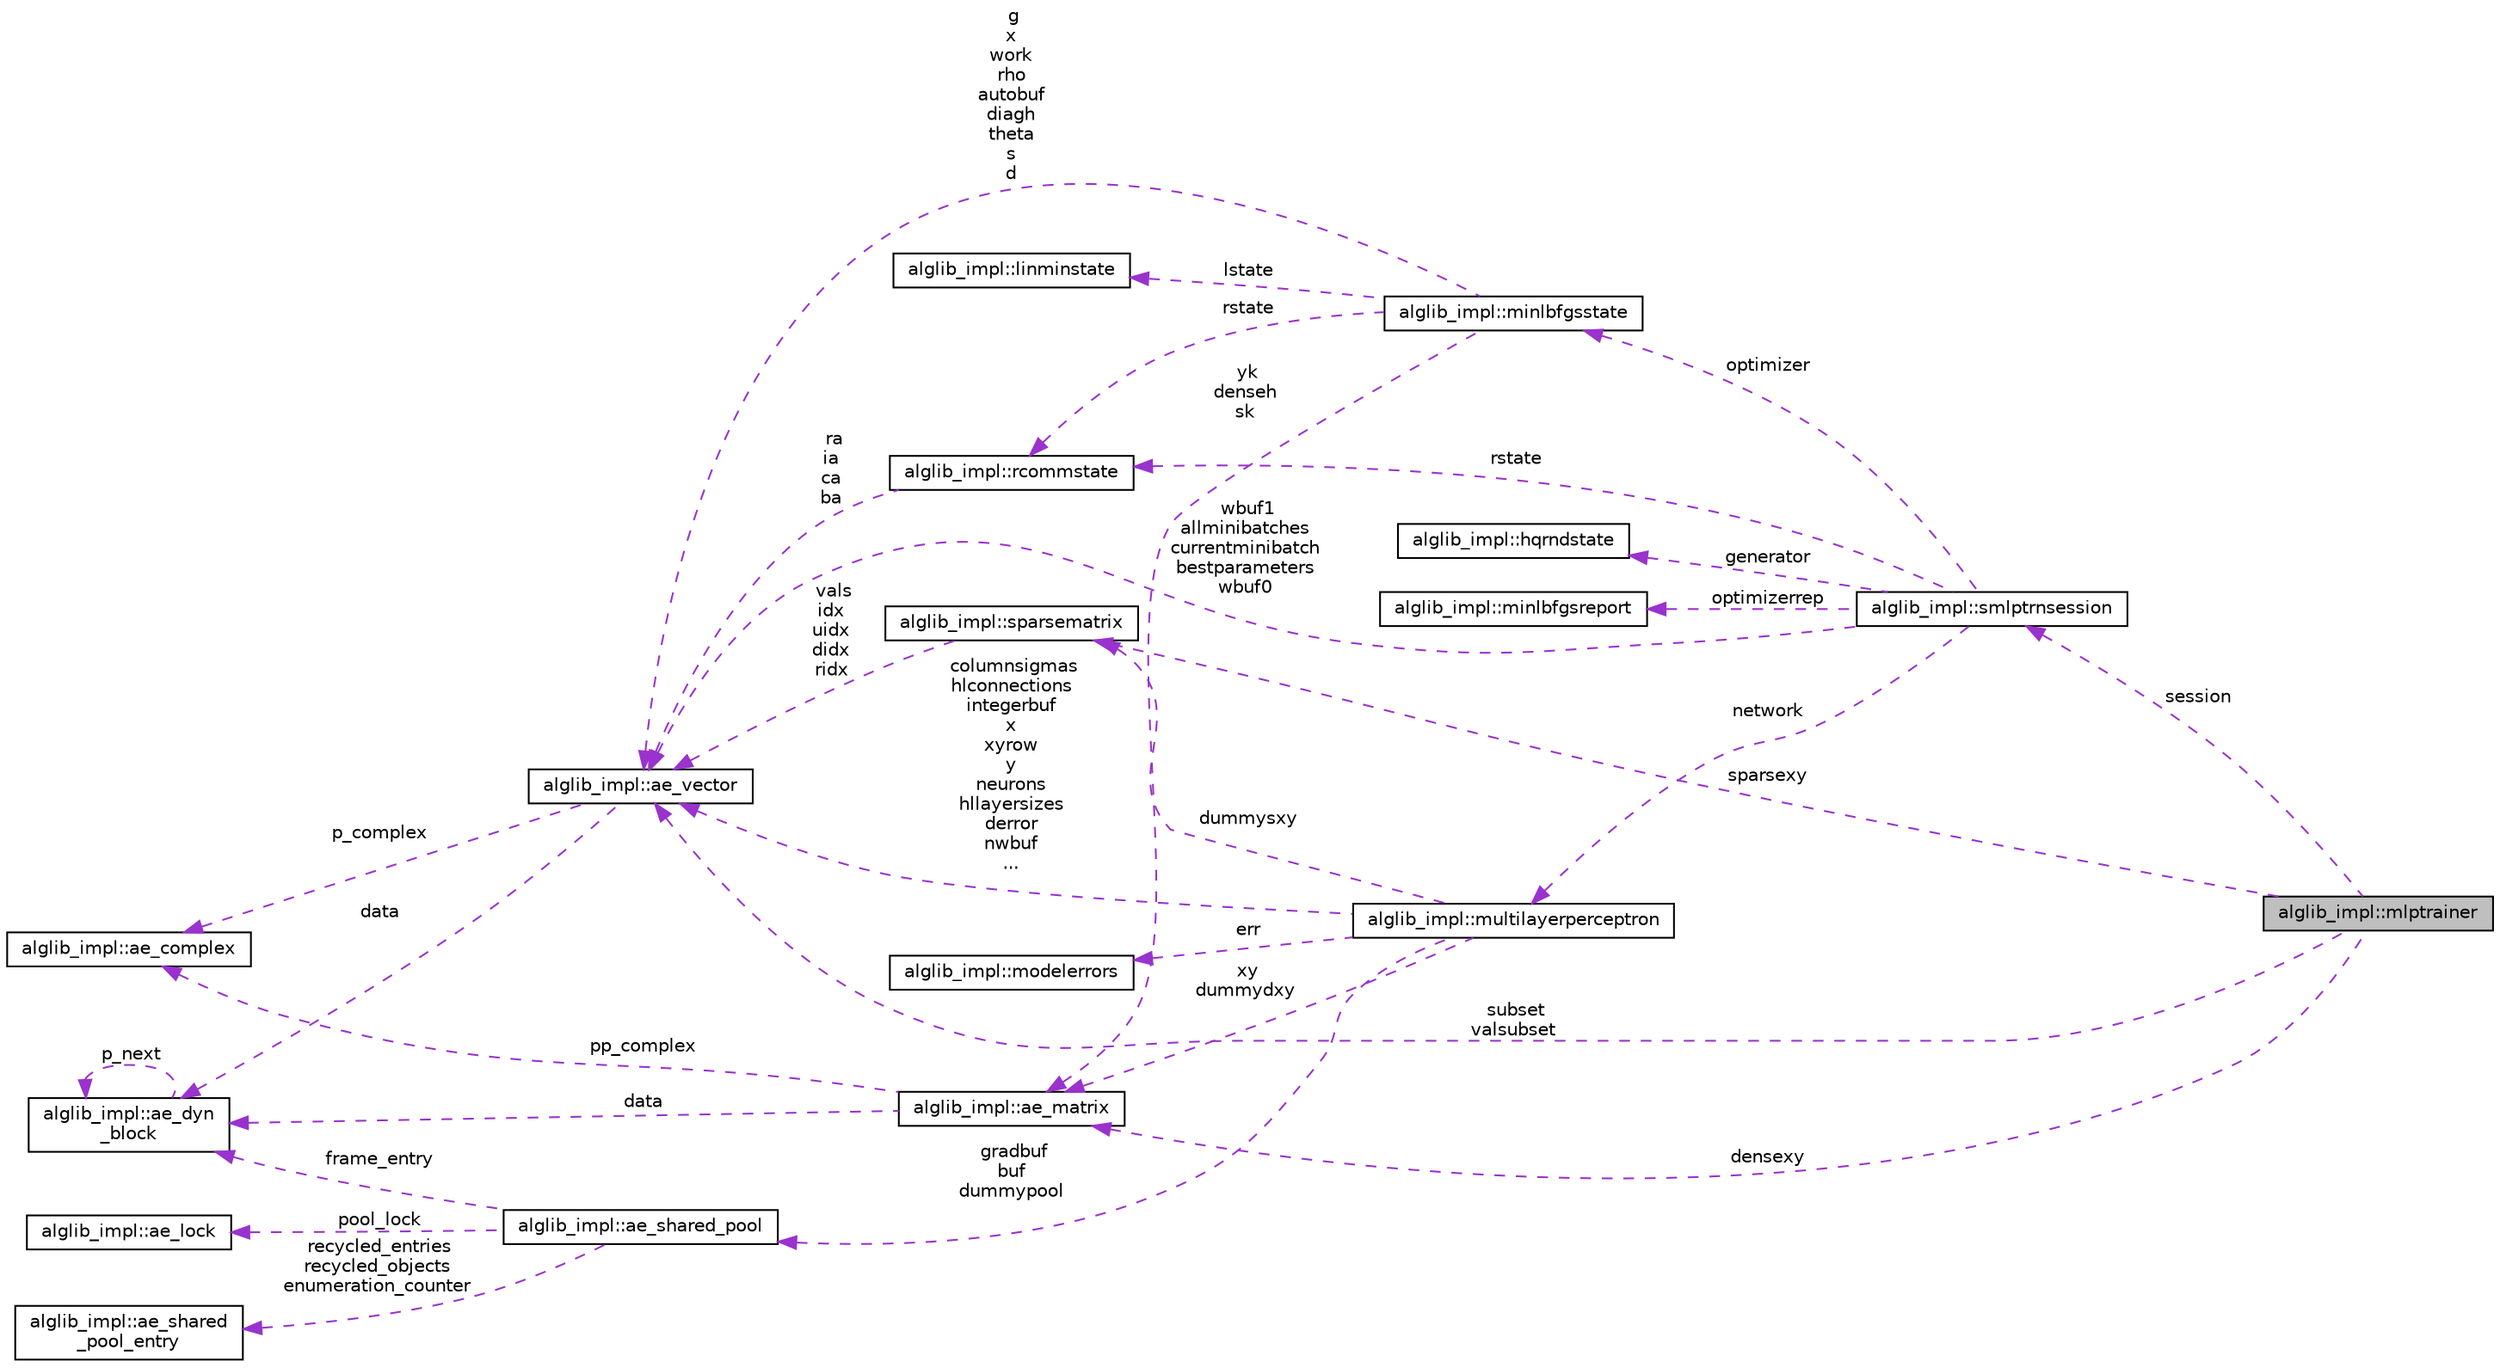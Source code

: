 digraph "alglib_impl::mlptrainer"
{
  edge [fontname="Helvetica",fontsize="10",labelfontname="Helvetica",labelfontsize="10"];
  node [fontname="Helvetica",fontsize="10",shape=record];
  rankdir="LR";
  Node1 [label="alglib_impl::mlptrainer",height=0.2,width=0.4,color="black", fillcolor="grey75", style="filled", fontcolor="black"];
  Node2 -> Node1 [dir="back",color="darkorchid3",fontsize="10",style="dashed",label=" session" ,fontname="Helvetica"];
  Node2 [label="alglib_impl::smlptrnsession",height=0.2,width=0.4,color="black", fillcolor="white", style="filled",URL="$structalglib__impl_1_1smlptrnsession.html"];
  Node3 -> Node2 [dir="back",color="darkorchid3",fontsize="10",style="dashed",label=" optimizerrep" ,fontname="Helvetica"];
  Node3 [label="alglib_impl::minlbfgsreport",height=0.2,width=0.4,color="black", fillcolor="white", style="filled",URL="$structalglib__impl_1_1minlbfgsreport.html"];
  Node4 -> Node2 [dir="back",color="darkorchid3",fontsize="10",style="dashed",label=" rstate" ,fontname="Helvetica"];
  Node4 [label="alglib_impl::rcommstate",height=0.2,width=0.4,color="black", fillcolor="white", style="filled",URL="$structalglib__impl_1_1rcommstate.html"];
  Node5 -> Node4 [dir="back",color="darkorchid3",fontsize="10",style="dashed",label=" ra\nia\nca\nba" ,fontname="Helvetica"];
  Node5 [label="alglib_impl::ae_vector",height=0.2,width=0.4,color="black", fillcolor="white", style="filled",URL="$structalglib__impl_1_1ae__vector.html"];
  Node6 -> Node5 [dir="back",color="darkorchid3",fontsize="10",style="dashed",label=" data" ,fontname="Helvetica"];
  Node6 [label="alglib_impl::ae_dyn\l_block",height=0.2,width=0.4,color="black", fillcolor="white", style="filled",URL="$structalglib__impl_1_1ae__dyn__block.html"];
  Node6 -> Node6 [dir="back",color="darkorchid3",fontsize="10",style="dashed",label=" p_next" ,fontname="Helvetica"];
  Node7 -> Node5 [dir="back",color="darkorchid3",fontsize="10",style="dashed",label=" p_complex" ,fontname="Helvetica"];
  Node7 [label="alglib_impl::ae_complex",height=0.2,width=0.4,color="black", fillcolor="white", style="filled",URL="$structalglib__impl_1_1ae__complex.html"];
  Node8 -> Node2 [dir="back",color="darkorchid3",fontsize="10",style="dashed",label=" optimizer" ,fontname="Helvetica"];
  Node8 [label="alglib_impl::minlbfgsstate",height=0.2,width=0.4,color="black", fillcolor="white", style="filled",URL="$structalglib__impl_1_1minlbfgsstate.html"];
  Node4 -> Node8 [dir="back",color="darkorchid3",fontsize="10",style="dashed",label=" rstate" ,fontname="Helvetica"];
  Node9 -> Node8 [dir="back",color="darkorchid3",fontsize="10",style="dashed",label=" lstate" ,fontname="Helvetica"];
  Node9 [label="alglib_impl::linminstate",height=0.2,width=0.4,color="black", fillcolor="white", style="filled",URL="$structalglib__impl_1_1linminstate.html"];
  Node5 -> Node8 [dir="back",color="darkorchid3",fontsize="10",style="dashed",label=" g\nx\nwork\nrho\nautobuf\ndiagh\ntheta\ns\nd" ,fontname="Helvetica"];
  Node10 -> Node8 [dir="back",color="darkorchid3",fontsize="10",style="dashed",label=" yk\ndenseh\nsk" ,fontname="Helvetica"];
  Node10 [label="alglib_impl::ae_matrix",height=0.2,width=0.4,color="black", fillcolor="white", style="filled",URL="$structalglib__impl_1_1ae__matrix.html"];
  Node6 -> Node10 [dir="back",color="darkorchid3",fontsize="10",style="dashed",label=" data" ,fontname="Helvetica"];
  Node7 -> Node10 [dir="back",color="darkorchid3",fontsize="10",style="dashed",label=" pp_complex" ,fontname="Helvetica"];
  Node5 -> Node2 [dir="back",color="darkorchid3",fontsize="10",style="dashed",label=" wbuf1\nallminibatches\ncurrentminibatch\nbestparameters\nwbuf0" ,fontname="Helvetica"];
  Node11 -> Node2 [dir="back",color="darkorchid3",fontsize="10",style="dashed",label=" network" ,fontname="Helvetica"];
  Node11 [label="alglib_impl::multilayerperceptron",height=0.2,width=0.4,color="black", fillcolor="white", style="filled",URL="$structalglib__impl_1_1multilayerperceptron.html"];
  Node12 -> Node11 [dir="back",color="darkorchid3",fontsize="10",style="dashed",label=" err" ,fontname="Helvetica"];
  Node12 [label="alglib_impl::modelerrors",height=0.2,width=0.4,color="black", fillcolor="white", style="filled",URL="$structalglib__impl_1_1modelerrors.html"];
  Node5 -> Node11 [dir="back",color="darkorchid3",fontsize="10",style="dashed",label=" columnsigmas\nhlconnections\nintegerbuf\nx\nxyrow\ny\nneurons\nhllayersizes\nderror\nnwbuf\n..." ,fontname="Helvetica"];
  Node10 -> Node11 [dir="back",color="darkorchid3",fontsize="10",style="dashed",label=" xy\ndummydxy" ,fontname="Helvetica"];
  Node13 -> Node11 [dir="back",color="darkorchid3",fontsize="10",style="dashed",label=" gradbuf\nbuf\ndummypool" ,fontname="Helvetica"];
  Node13 [label="alglib_impl::ae_shared_pool",height=0.2,width=0.4,color="black", fillcolor="white", style="filled",URL="$structalglib__impl_1_1ae__shared__pool.html"];
  Node14 -> Node13 [dir="back",color="darkorchid3",fontsize="10",style="dashed",label=" pool_lock" ,fontname="Helvetica"];
  Node14 [label="alglib_impl::ae_lock",height=0.2,width=0.4,color="black", fillcolor="white", style="filled",URL="$structalglib__impl_1_1ae__lock.html"];
  Node15 -> Node13 [dir="back",color="darkorchid3",fontsize="10",style="dashed",label=" recycled_entries\nrecycled_objects\nenumeration_counter" ,fontname="Helvetica"];
  Node15 [label="alglib_impl::ae_shared\l_pool_entry",height=0.2,width=0.4,color="black", fillcolor="white", style="filled",URL="$structalglib__impl_1_1ae__shared__pool__entry.html"];
  Node6 -> Node13 [dir="back",color="darkorchid3",fontsize="10",style="dashed",label=" frame_entry" ,fontname="Helvetica"];
  Node16 -> Node11 [dir="back",color="darkorchid3",fontsize="10",style="dashed",label=" dummysxy" ,fontname="Helvetica"];
  Node16 [label="alglib_impl::sparsematrix",height=0.2,width=0.4,color="black", fillcolor="white", style="filled",URL="$structalglib__impl_1_1sparsematrix.html"];
  Node5 -> Node16 [dir="back",color="darkorchid3",fontsize="10",style="dashed",label=" vals\nidx\nuidx\ndidx\nridx" ,fontname="Helvetica"];
  Node17 -> Node2 [dir="back",color="darkorchid3",fontsize="10",style="dashed",label=" generator" ,fontname="Helvetica"];
  Node17 [label="alglib_impl::hqrndstate",height=0.2,width=0.4,color="black", fillcolor="white", style="filled",URL="$structalglib__impl_1_1hqrndstate.html"];
  Node5 -> Node1 [dir="back",color="darkorchid3",fontsize="10",style="dashed",label=" subset\nvalsubset" ,fontname="Helvetica"];
  Node10 -> Node1 [dir="back",color="darkorchid3",fontsize="10",style="dashed",label=" densexy" ,fontname="Helvetica"];
  Node16 -> Node1 [dir="back",color="darkorchid3",fontsize="10",style="dashed",label=" sparsexy" ,fontname="Helvetica"];
}
